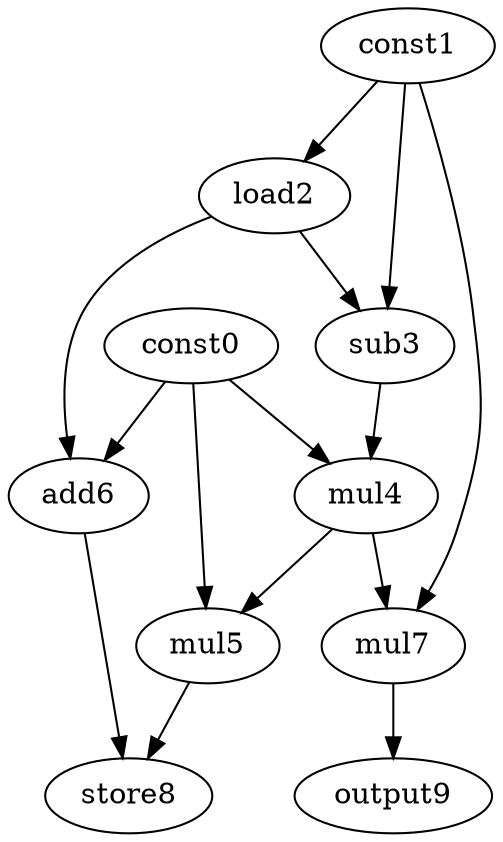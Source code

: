 digraph G { 
const0[opcode=const]; 
const1[opcode=const]; 
load2[opcode=load]; 
sub3[opcode=sub]; 
mul4[opcode=mul]; 
mul5[opcode=mul]; 
add6[opcode=add]; 
mul7[opcode=mul]; 
store8[opcode=store]; 
output9[opcode=output]; 
const1->load2[operand=0];
const1->sub3[operand=0];
load2->sub3[operand=1];
const0->add6[operand=0];
load2->add6[operand=1];
const0->mul4[operand=0];
sub3->mul4[operand=1];
const0->mul5[operand=0];
mul4->mul5[operand=1];
const1->mul7[operand=0];
mul4->mul7[operand=1];
mul5->store8[operand=0];
add6->store8[operand=1];
mul7->output9[operand=0];
}
